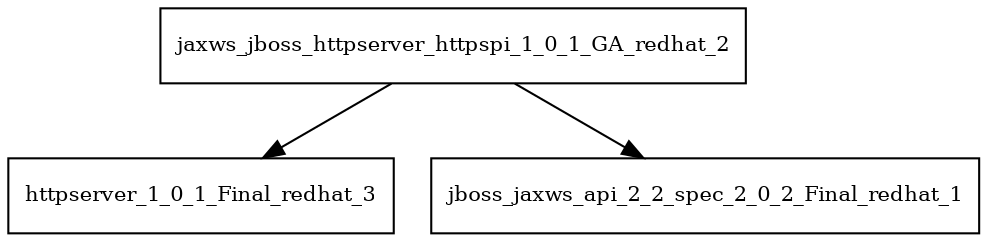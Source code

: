 digraph jaxws_jboss_httpserver_httpspi_1_0_1_GA_redhat_2_dependencies {
  node [shape = box, fontsize=10.0];
  jaxws_jboss_httpserver_httpspi_1_0_1_GA_redhat_2 -> httpserver_1_0_1_Final_redhat_3;
  jaxws_jboss_httpserver_httpspi_1_0_1_GA_redhat_2 -> jboss_jaxws_api_2_2_spec_2_0_2_Final_redhat_1;
}
